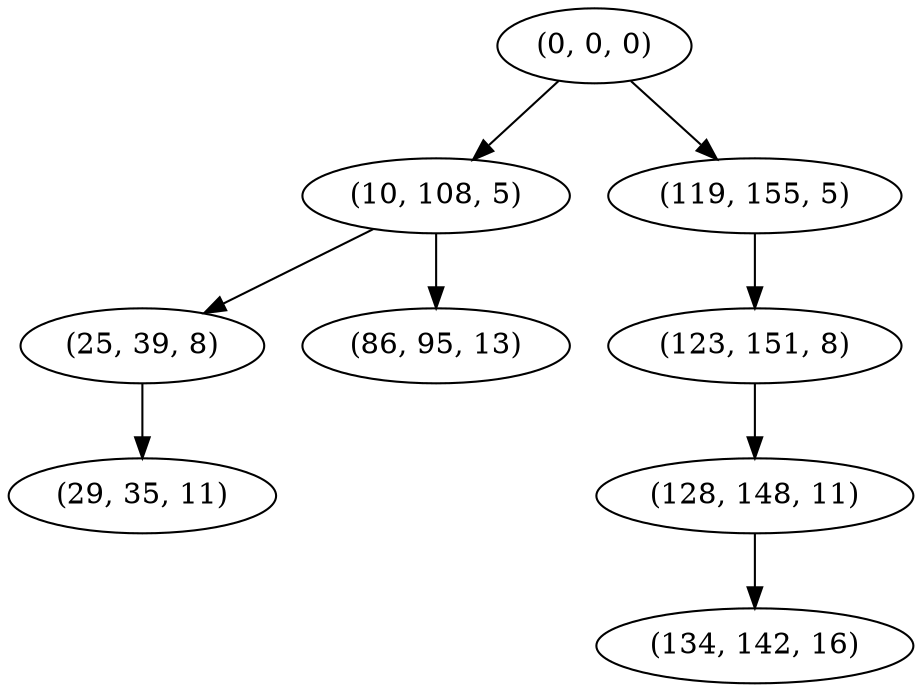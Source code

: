 digraph tree {
    "(0, 0, 0)";
    "(10, 108, 5)";
    "(25, 39, 8)";
    "(29, 35, 11)";
    "(86, 95, 13)";
    "(119, 155, 5)";
    "(123, 151, 8)";
    "(128, 148, 11)";
    "(134, 142, 16)";
    "(0, 0, 0)" -> "(10, 108, 5)";
    "(0, 0, 0)" -> "(119, 155, 5)";
    "(10, 108, 5)" -> "(25, 39, 8)";
    "(10, 108, 5)" -> "(86, 95, 13)";
    "(25, 39, 8)" -> "(29, 35, 11)";
    "(119, 155, 5)" -> "(123, 151, 8)";
    "(123, 151, 8)" -> "(128, 148, 11)";
    "(128, 148, 11)" -> "(134, 142, 16)";
}
